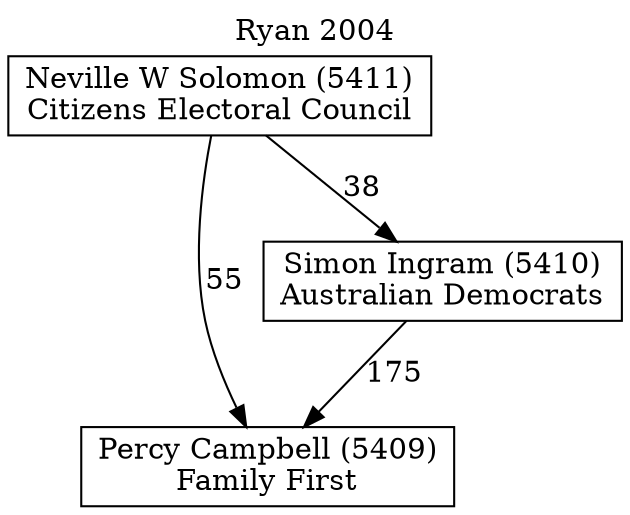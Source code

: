 // House preference flow
digraph "Percy Campbell (5409)_Ryan_2004" {
	graph [label="Ryan 2004" labelloc=t mclimit=10]
	node [shape=box]
	"Percy Campbell (5409)" [label="Percy Campbell (5409)
Family First"]
	"Simon Ingram (5410)" [label="Simon Ingram (5410)
Australian Democrats"]
	"Neville W Solomon (5411)" [label="Neville W Solomon (5411)
Citizens Electoral Council"]
	"Simon Ingram (5410)" -> "Percy Campbell (5409)" [label=175]
	"Neville W Solomon (5411)" -> "Simon Ingram (5410)" [label=38]
	"Neville W Solomon (5411)" -> "Percy Campbell (5409)" [label=55]
}
